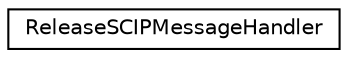 digraph "Graphical Class Hierarchy"
{
 // LATEX_PDF_SIZE
  edge [fontname="Helvetica",fontsize="10",labelfontname="Helvetica",labelfontsize="10"];
  node [fontname="Helvetica",fontsize="10",shape=record];
  rankdir="LR";
  Node0 [label="ReleaseSCIPMessageHandler",height=0.2,width=0.4,color="black", fillcolor="white", style="filled",URL="$structoperations__research_1_1internal_1_1_release_s_c_i_p_message_handler.html",tooltip=" "];
}
